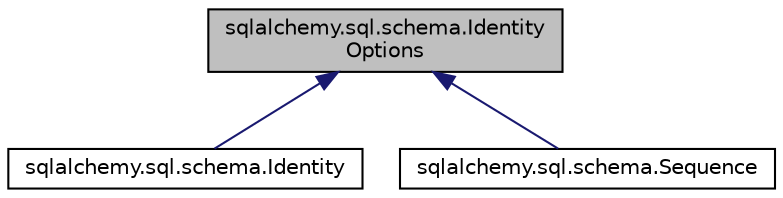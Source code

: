 digraph "sqlalchemy.sql.schema.IdentityOptions"
{
 // LATEX_PDF_SIZE
  edge [fontname="Helvetica",fontsize="10",labelfontname="Helvetica",labelfontsize="10"];
  node [fontname="Helvetica",fontsize="10",shape=record];
  Node1 [label="sqlalchemy.sql.schema.Identity\lOptions",height=0.2,width=0.4,color="black", fillcolor="grey75", style="filled", fontcolor="black",tooltip=" "];
  Node1 -> Node2 [dir="back",color="midnightblue",fontsize="10",style="solid",fontname="Helvetica"];
  Node2 [label="sqlalchemy.sql.schema.Identity",height=0.2,width=0.4,color="black", fillcolor="white", style="filled",URL="$classsqlalchemy_1_1sql_1_1schema_1_1Identity.html",tooltip=" "];
  Node1 -> Node3 [dir="back",color="midnightblue",fontsize="10",style="solid",fontname="Helvetica"];
  Node3 [label="sqlalchemy.sql.schema.Sequence",height=0.2,width=0.4,color="black", fillcolor="white", style="filled",URL="$classsqlalchemy_1_1sql_1_1schema_1_1Sequence.html",tooltip=" "];
}
